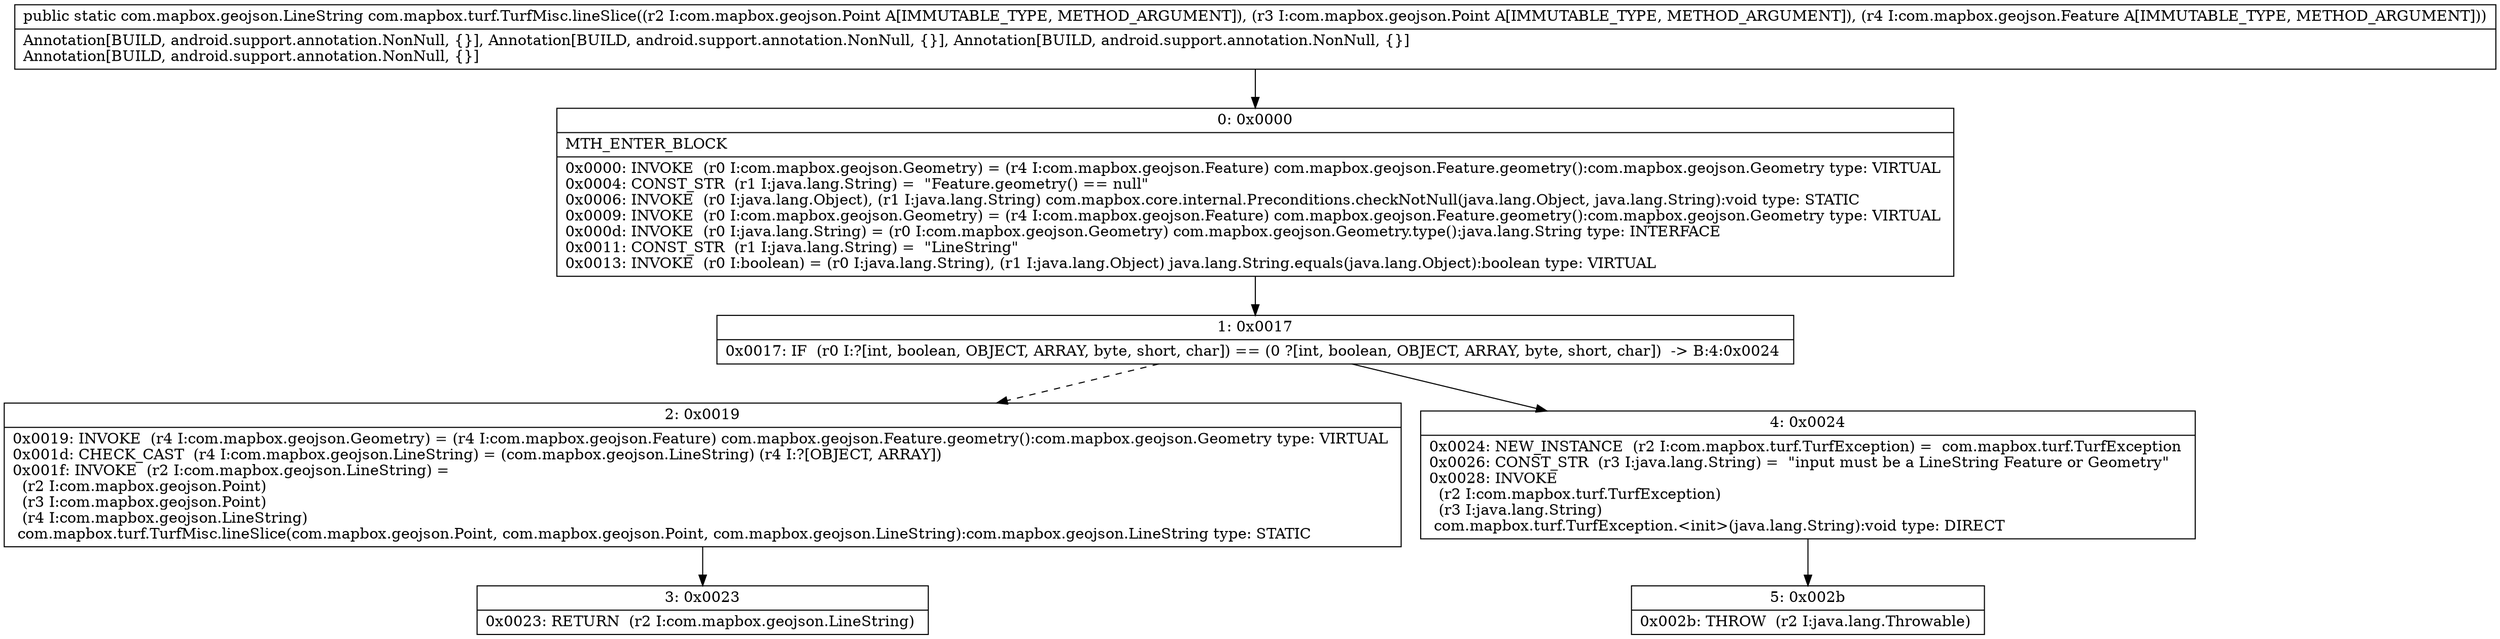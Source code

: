 digraph "CFG forcom.mapbox.turf.TurfMisc.lineSlice(Lcom\/mapbox\/geojson\/Point;Lcom\/mapbox\/geojson\/Point;Lcom\/mapbox\/geojson\/Feature;)Lcom\/mapbox\/geojson\/LineString;" {
Node_0 [shape=record,label="{0\:\ 0x0000|MTH_ENTER_BLOCK\l|0x0000: INVOKE  (r0 I:com.mapbox.geojson.Geometry) = (r4 I:com.mapbox.geojson.Feature) com.mapbox.geojson.Feature.geometry():com.mapbox.geojson.Geometry type: VIRTUAL \l0x0004: CONST_STR  (r1 I:java.lang.String) =  \"Feature.geometry() == null\" \l0x0006: INVOKE  (r0 I:java.lang.Object), (r1 I:java.lang.String) com.mapbox.core.internal.Preconditions.checkNotNull(java.lang.Object, java.lang.String):void type: STATIC \l0x0009: INVOKE  (r0 I:com.mapbox.geojson.Geometry) = (r4 I:com.mapbox.geojson.Feature) com.mapbox.geojson.Feature.geometry():com.mapbox.geojson.Geometry type: VIRTUAL \l0x000d: INVOKE  (r0 I:java.lang.String) = (r0 I:com.mapbox.geojson.Geometry) com.mapbox.geojson.Geometry.type():java.lang.String type: INTERFACE \l0x0011: CONST_STR  (r1 I:java.lang.String) =  \"LineString\" \l0x0013: INVOKE  (r0 I:boolean) = (r0 I:java.lang.String), (r1 I:java.lang.Object) java.lang.String.equals(java.lang.Object):boolean type: VIRTUAL \l}"];
Node_1 [shape=record,label="{1\:\ 0x0017|0x0017: IF  (r0 I:?[int, boolean, OBJECT, ARRAY, byte, short, char]) == (0 ?[int, boolean, OBJECT, ARRAY, byte, short, char])  \-\> B:4:0x0024 \l}"];
Node_2 [shape=record,label="{2\:\ 0x0019|0x0019: INVOKE  (r4 I:com.mapbox.geojson.Geometry) = (r4 I:com.mapbox.geojson.Feature) com.mapbox.geojson.Feature.geometry():com.mapbox.geojson.Geometry type: VIRTUAL \l0x001d: CHECK_CAST  (r4 I:com.mapbox.geojson.LineString) = (com.mapbox.geojson.LineString) (r4 I:?[OBJECT, ARRAY]) \l0x001f: INVOKE  (r2 I:com.mapbox.geojson.LineString) = \l  (r2 I:com.mapbox.geojson.Point)\l  (r3 I:com.mapbox.geojson.Point)\l  (r4 I:com.mapbox.geojson.LineString)\l com.mapbox.turf.TurfMisc.lineSlice(com.mapbox.geojson.Point, com.mapbox.geojson.Point, com.mapbox.geojson.LineString):com.mapbox.geojson.LineString type: STATIC \l}"];
Node_3 [shape=record,label="{3\:\ 0x0023|0x0023: RETURN  (r2 I:com.mapbox.geojson.LineString) \l}"];
Node_4 [shape=record,label="{4\:\ 0x0024|0x0024: NEW_INSTANCE  (r2 I:com.mapbox.turf.TurfException) =  com.mapbox.turf.TurfException \l0x0026: CONST_STR  (r3 I:java.lang.String) =  \"input must be a LineString Feature or Geometry\" \l0x0028: INVOKE  \l  (r2 I:com.mapbox.turf.TurfException)\l  (r3 I:java.lang.String)\l com.mapbox.turf.TurfException.\<init\>(java.lang.String):void type: DIRECT \l}"];
Node_5 [shape=record,label="{5\:\ 0x002b|0x002b: THROW  (r2 I:java.lang.Throwable) \l}"];
MethodNode[shape=record,label="{public static com.mapbox.geojson.LineString com.mapbox.turf.TurfMisc.lineSlice((r2 I:com.mapbox.geojson.Point A[IMMUTABLE_TYPE, METHOD_ARGUMENT]), (r3 I:com.mapbox.geojson.Point A[IMMUTABLE_TYPE, METHOD_ARGUMENT]), (r4 I:com.mapbox.geojson.Feature A[IMMUTABLE_TYPE, METHOD_ARGUMENT]))  | Annotation[BUILD, android.support.annotation.NonNull, \{\}], Annotation[BUILD, android.support.annotation.NonNull, \{\}], Annotation[BUILD, android.support.annotation.NonNull, \{\}]\lAnnotation[BUILD, android.support.annotation.NonNull, \{\}]\l}"];
MethodNode -> Node_0;
Node_0 -> Node_1;
Node_1 -> Node_2[style=dashed];
Node_1 -> Node_4;
Node_2 -> Node_3;
Node_4 -> Node_5;
}

